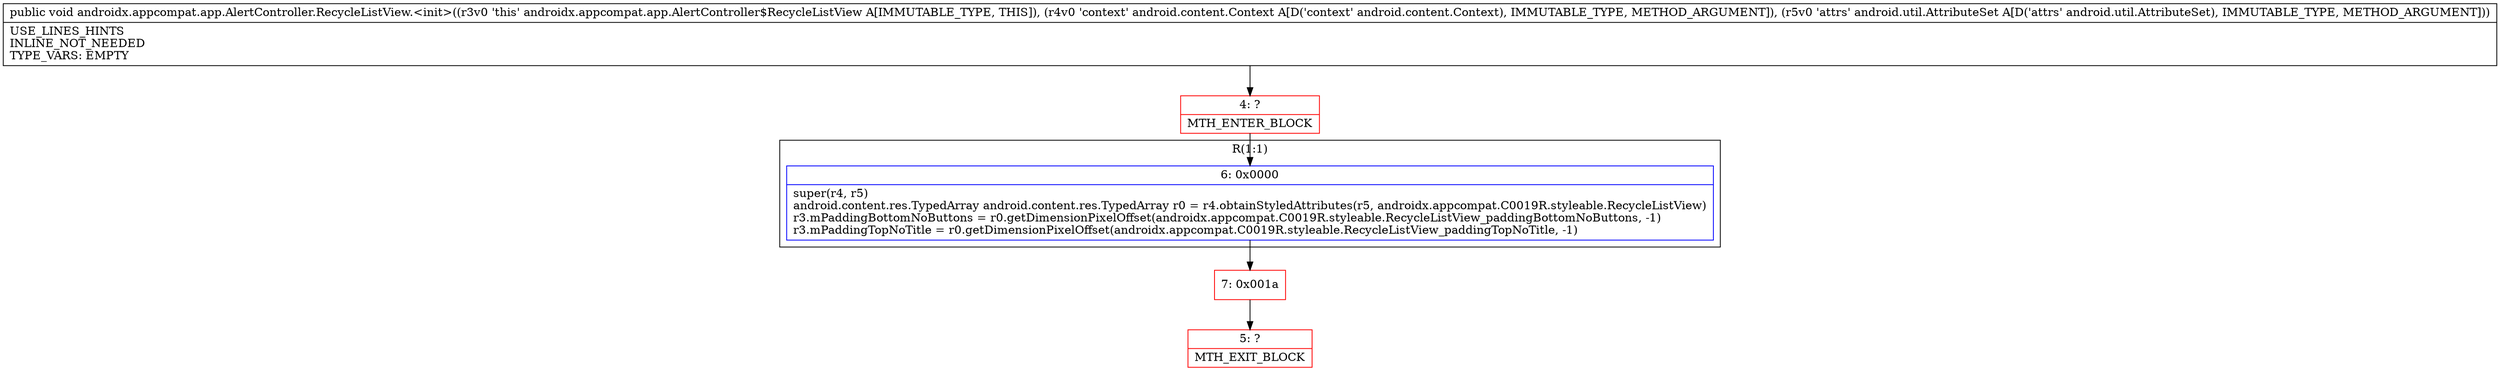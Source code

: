 digraph "CFG forandroidx.appcompat.app.AlertController.RecycleListView.\<init\>(Landroid\/content\/Context;Landroid\/util\/AttributeSet;)V" {
subgraph cluster_Region_525084598 {
label = "R(1:1)";
node [shape=record,color=blue];
Node_6 [shape=record,label="{6\:\ 0x0000|super(r4, r5)\landroid.content.res.TypedArray android.content.res.TypedArray r0 = r4.obtainStyledAttributes(r5, androidx.appcompat.C0019R.styleable.RecycleListView)\lr3.mPaddingBottomNoButtons = r0.getDimensionPixelOffset(androidx.appcompat.C0019R.styleable.RecycleListView_paddingBottomNoButtons, \-1)\lr3.mPaddingTopNoTitle = r0.getDimensionPixelOffset(androidx.appcompat.C0019R.styleable.RecycleListView_paddingTopNoTitle, \-1)\l}"];
}
Node_4 [shape=record,color=red,label="{4\:\ ?|MTH_ENTER_BLOCK\l}"];
Node_7 [shape=record,color=red,label="{7\:\ 0x001a}"];
Node_5 [shape=record,color=red,label="{5\:\ ?|MTH_EXIT_BLOCK\l}"];
MethodNode[shape=record,label="{public void androidx.appcompat.app.AlertController.RecycleListView.\<init\>((r3v0 'this' androidx.appcompat.app.AlertController$RecycleListView A[IMMUTABLE_TYPE, THIS]), (r4v0 'context' android.content.Context A[D('context' android.content.Context), IMMUTABLE_TYPE, METHOD_ARGUMENT]), (r5v0 'attrs' android.util.AttributeSet A[D('attrs' android.util.AttributeSet), IMMUTABLE_TYPE, METHOD_ARGUMENT]))  | USE_LINES_HINTS\lINLINE_NOT_NEEDED\lTYPE_VARS: EMPTY\l}"];
MethodNode -> Node_4;Node_6 -> Node_7;
Node_4 -> Node_6;
Node_7 -> Node_5;
}

